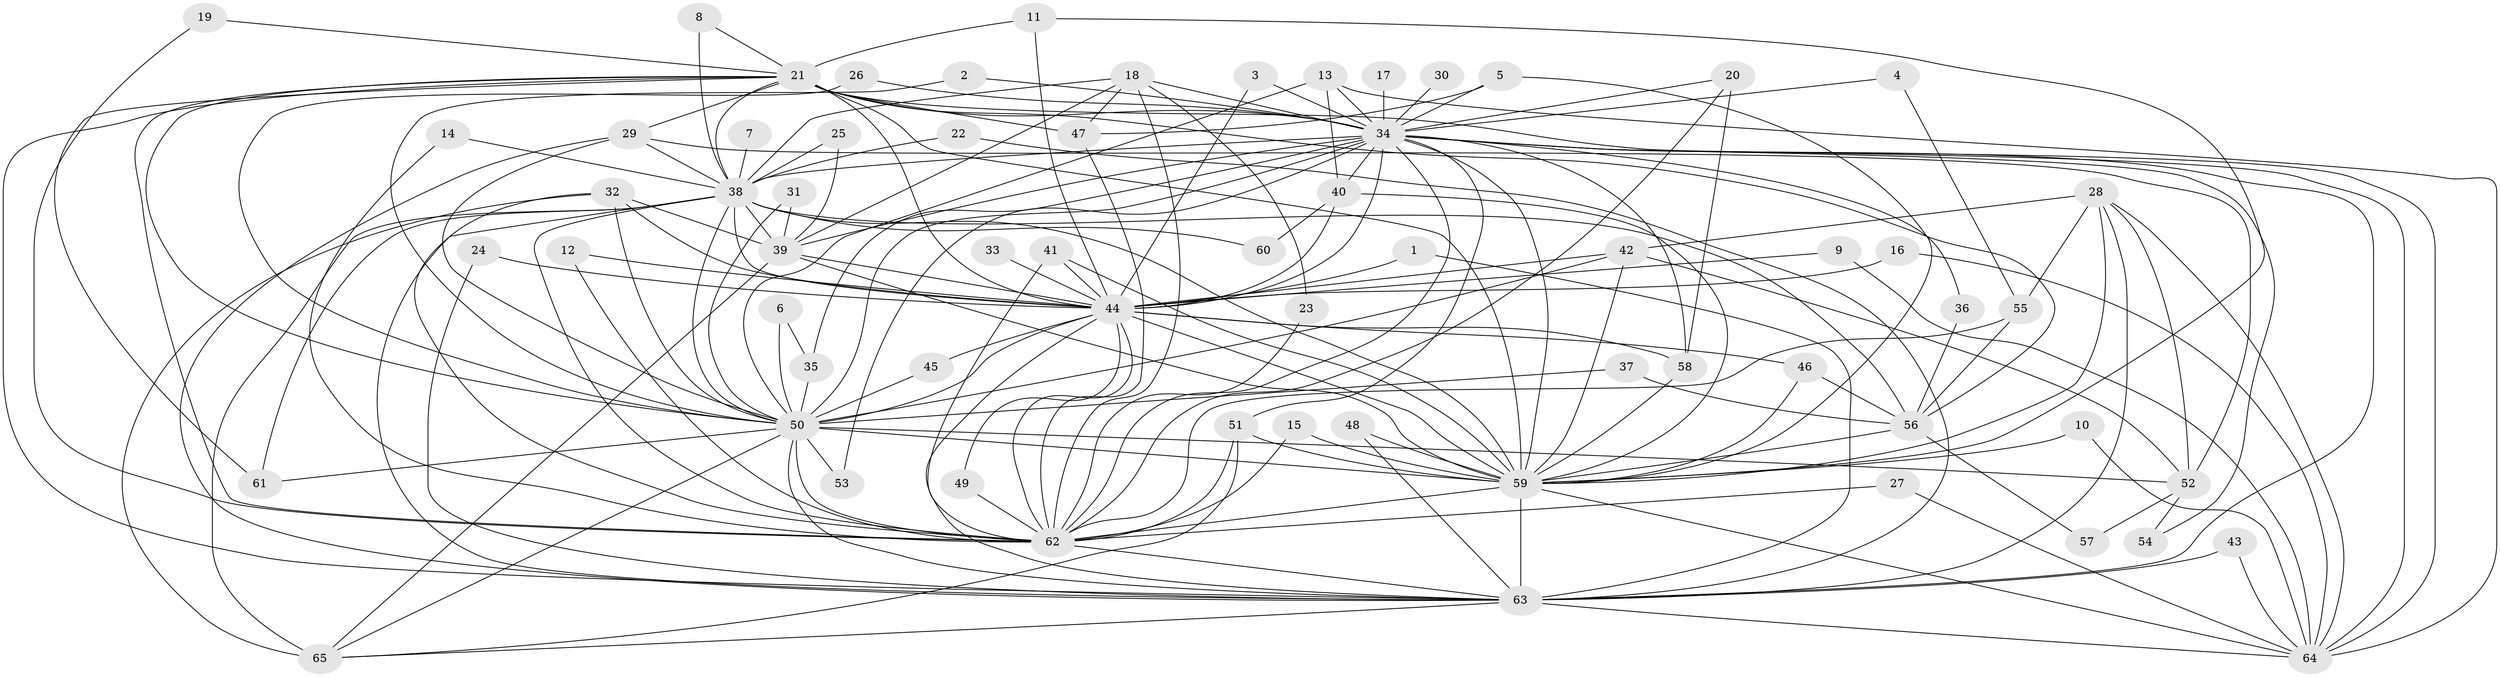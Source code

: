 // original degree distribution, {19: 0.023255813953488372, 33: 0.007751937984496124, 27: 0.015503875968992248, 28: 0.015503875968992248, 15: 0.007751937984496124, 23: 0.007751937984496124, 4: 0.11627906976744186, 2: 0.5736434108527132, 5: 0.023255813953488372, 6: 0.046511627906976744, 9: 0.007751937984496124, 3: 0.15503875968992248}
// Generated by graph-tools (version 1.1) at 2025/49/03/09/25 03:49:39]
// undirected, 65 vertices, 171 edges
graph export_dot {
graph [start="1"]
  node [color=gray90,style=filled];
  1;
  2;
  3;
  4;
  5;
  6;
  7;
  8;
  9;
  10;
  11;
  12;
  13;
  14;
  15;
  16;
  17;
  18;
  19;
  20;
  21;
  22;
  23;
  24;
  25;
  26;
  27;
  28;
  29;
  30;
  31;
  32;
  33;
  34;
  35;
  36;
  37;
  38;
  39;
  40;
  41;
  42;
  43;
  44;
  45;
  46;
  47;
  48;
  49;
  50;
  51;
  52;
  53;
  54;
  55;
  56;
  57;
  58;
  59;
  60;
  61;
  62;
  63;
  64;
  65;
  1 -- 44 [weight=1.0];
  1 -- 63 [weight=1.0];
  2 -- 34 [weight=1.0];
  2 -- 50 [weight=1.0];
  3 -- 34 [weight=1.0];
  3 -- 44 [weight=1.0];
  4 -- 34 [weight=1.0];
  4 -- 55 [weight=1.0];
  5 -- 34 [weight=1.0];
  5 -- 47 [weight=1.0];
  5 -- 59 [weight=1.0];
  6 -- 35 [weight=1.0];
  6 -- 50 [weight=1.0];
  7 -- 38 [weight=1.0];
  8 -- 21 [weight=1.0];
  8 -- 38 [weight=1.0];
  9 -- 44 [weight=1.0];
  9 -- 64 [weight=1.0];
  10 -- 59 [weight=1.0];
  10 -- 64 [weight=1.0];
  11 -- 21 [weight=1.0];
  11 -- 44 [weight=1.0];
  11 -- 59 [weight=1.0];
  12 -- 44 [weight=1.0];
  12 -- 62 [weight=1.0];
  13 -- 34 [weight=1.0];
  13 -- 40 [weight=1.0];
  13 -- 50 [weight=1.0];
  13 -- 64 [weight=1.0];
  14 -- 38 [weight=1.0];
  14 -- 62 [weight=1.0];
  15 -- 59 [weight=1.0];
  15 -- 62 [weight=1.0];
  16 -- 44 [weight=1.0];
  16 -- 64 [weight=1.0];
  17 -- 34 [weight=2.0];
  18 -- 23 [weight=1.0];
  18 -- 34 [weight=1.0];
  18 -- 38 [weight=1.0];
  18 -- 39 [weight=1.0];
  18 -- 47 [weight=1.0];
  18 -- 62 [weight=1.0];
  19 -- 21 [weight=1.0];
  19 -- 62 [weight=1.0];
  20 -- 34 [weight=1.0];
  20 -- 58 [weight=2.0];
  20 -- 62 [weight=1.0];
  21 -- 29 [weight=1.0];
  21 -- 34 [weight=2.0];
  21 -- 38 [weight=2.0];
  21 -- 44 [weight=2.0];
  21 -- 47 [weight=1.0];
  21 -- 50 [weight=1.0];
  21 -- 56 [weight=1.0];
  21 -- 59 [weight=2.0];
  21 -- 61 [weight=1.0];
  21 -- 62 [weight=1.0];
  21 -- 63 [weight=1.0];
  21 -- 64 [weight=1.0];
  22 -- 38 [weight=1.0];
  22 -- 63 [weight=1.0];
  23 -- 62 [weight=1.0];
  24 -- 44 [weight=1.0];
  24 -- 63 [weight=1.0];
  25 -- 38 [weight=1.0];
  25 -- 39 [weight=1.0];
  26 -- 34 [weight=1.0];
  26 -- 50 [weight=2.0];
  27 -- 62 [weight=1.0];
  27 -- 64 [weight=1.0];
  28 -- 42 [weight=1.0];
  28 -- 52 [weight=1.0];
  28 -- 55 [weight=1.0];
  28 -- 59 [weight=2.0];
  28 -- 63 [weight=1.0];
  28 -- 64 [weight=1.0];
  29 -- 38 [weight=1.0];
  29 -- 50 [weight=1.0];
  29 -- 52 [weight=1.0];
  29 -- 63 [weight=1.0];
  30 -- 34 [weight=2.0];
  31 -- 39 [weight=1.0];
  31 -- 50 [weight=1.0];
  32 -- 39 [weight=1.0];
  32 -- 44 [weight=1.0];
  32 -- 50 [weight=1.0];
  32 -- 62 [weight=1.0];
  32 -- 65 [weight=1.0];
  33 -- 44 [weight=1.0];
  34 -- 35 [weight=2.0];
  34 -- 36 [weight=1.0];
  34 -- 38 [weight=3.0];
  34 -- 39 [weight=2.0];
  34 -- 40 [weight=1.0];
  34 -- 44 [weight=3.0];
  34 -- 50 [weight=2.0];
  34 -- 51 [weight=1.0];
  34 -- 53 [weight=1.0];
  34 -- 54 [weight=1.0];
  34 -- 58 [weight=2.0];
  34 -- 59 [weight=4.0];
  34 -- 62 [weight=2.0];
  34 -- 63 [weight=3.0];
  34 -- 64 [weight=1.0];
  35 -- 50 [weight=2.0];
  36 -- 56 [weight=1.0];
  37 -- 50 [weight=1.0];
  37 -- 56 [weight=1.0];
  38 -- 39 [weight=1.0];
  38 -- 44 [weight=2.0];
  38 -- 50 [weight=2.0];
  38 -- 56 [weight=1.0];
  38 -- 59 [weight=2.0];
  38 -- 60 [weight=2.0];
  38 -- 61 [weight=2.0];
  38 -- 62 [weight=1.0];
  38 -- 63 [weight=1.0];
  38 -- 65 [weight=1.0];
  39 -- 44 [weight=1.0];
  39 -- 59 [weight=1.0];
  39 -- 65 [weight=1.0];
  40 -- 44 [weight=2.0];
  40 -- 59 [weight=1.0];
  40 -- 60 [weight=1.0];
  41 -- 44 [weight=1.0];
  41 -- 59 [weight=1.0];
  41 -- 62 [weight=1.0];
  42 -- 44 [weight=2.0];
  42 -- 50 [weight=1.0];
  42 -- 52 [weight=1.0];
  42 -- 59 [weight=1.0];
  43 -- 63 [weight=1.0];
  43 -- 64 [weight=1.0];
  44 -- 45 [weight=1.0];
  44 -- 46 [weight=1.0];
  44 -- 49 [weight=1.0];
  44 -- 50 [weight=2.0];
  44 -- 58 [weight=1.0];
  44 -- 59 [weight=2.0];
  44 -- 62 [weight=1.0];
  44 -- 63 [weight=1.0];
  45 -- 50 [weight=1.0];
  46 -- 56 [weight=1.0];
  46 -- 59 [weight=1.0];
  47 -- 62 [weight=1.0];
  48 -- 59 [weight=1.0];
  48 -- 63 [weight=1.0];
  49 -- 62 [weight=1.0];
  50 -- 52 [weight=1.0];
  50 -- 53 [weight=1.0];
  50 -- 59 [weight=3.0];
  50 -- 61 [weight=2.0];
  50 -- 62 [weight=2.0];
  50 -- 63 [weight=1.0];
  50 -- 65 [weight=1.0];
  51 -- 59 [weight=1.0];
  51 -- 62 [weight=1.0];
  51 -- 65 [weight=1.0];
  52 -- 54 [weight=1.0];
  52 -- 57 [weight=1.0];
  55 -- 56 [weight=1.0];
  55 -- 62 [weight=1.0];
  56 -- 57 [weight=1.0];
  56 -- 59 [weight=2.0];
  58 -- 59 [weight=1.0];
  59 -- 62 [weight=2.0];
  59 -- 63 [weight=2.0];
  59 -- 64 [weight=1.0];
  62 -- 63 [weight=1.0];
  63 -- 64 [weight=1.0];
  63 -- 65 [weight=1.0];
}
